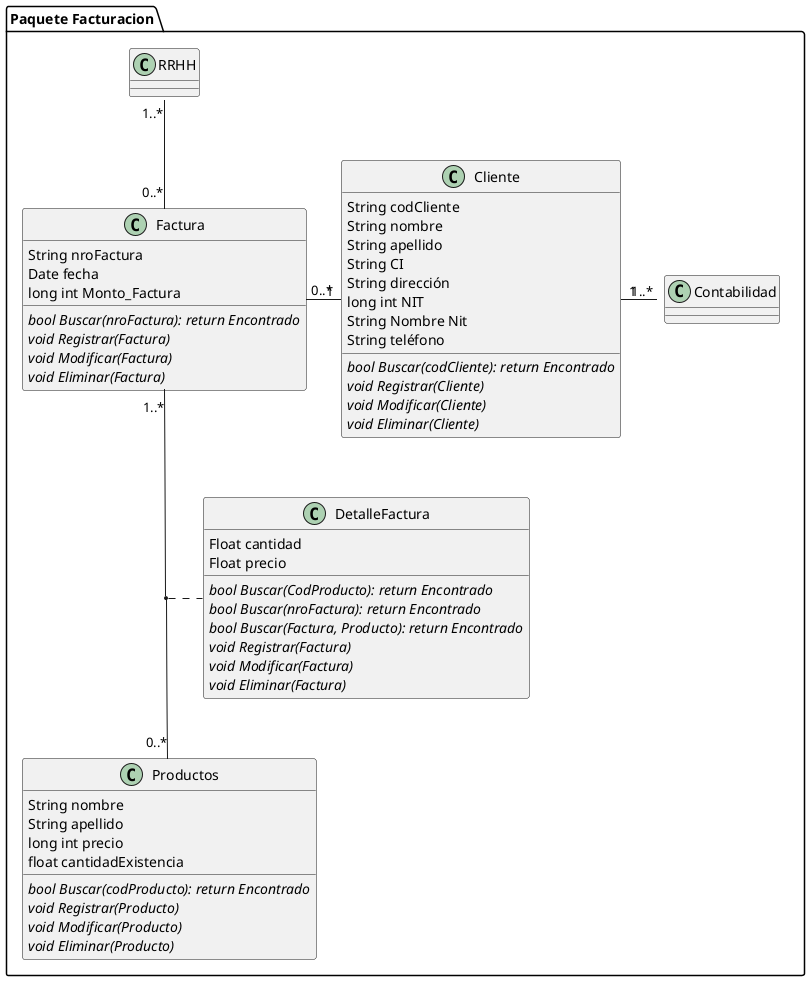 @startuml Paquete clases  Facturacion





folder "Paquete Facturacion" {

class Factura {
  String nroFactura
  Date fecha
  long int Monto_Factura

  {abstract} bool Buscar(nroFactura): return Encontrado
  {abstract} void Registrar(Factura) 
  {abstract} void Modificar(Factura) 
  {abstract} void Eliminar(Factura)
}

class DetalleFactura {
  Float cantidad
  Float precio

  {abstract} bool Buscar(CodProducto): return Encontrado
  {abstract} bool Buscar(nroFactura): return Encontrado
  {abstract} bool Buscar(Factura, Producto): return Encontrado
  {abstract} void Registrar(Factura) 
  {abstract} void Modificar(Factura) 
  {abstract} void Eliminar(Factura)
}
class Cliente {
  String codCliente
  String nombre
  String apellido
  String CI
  String dirección
  long int NIT 
  String Nombre Nit
  String teléfono

  {abstract} bool Buscar(codCliente): return Encontrado
  {abstract} void Registrar(Cliente) 
  {abstract} void Modificar(Cliente) 
  {abstract} void Eliminar(Cliente)
}

class Productos {
  String nombre
  String apellido
  long int precio
  float cantidadExistencia

  {abstract} bool Buscar(codProducto): return Encontrado
  {abstract} void Registrar(Producto) 
  {abstract} void Modificar(Producto) 
  {abstract} void Eliminar(Producto)
}





Cliente "1" -left- "0..*" Factura

Factura "1..*" -down- "0..*" Productos

Factura "0..*" -up- "1..*" RRHH::Empleados

Cliente "1" -right- "1..* " Contabilidad::CuentaCliente

(Factura, Productos) .. DetalleFactura



  }






@endluml
